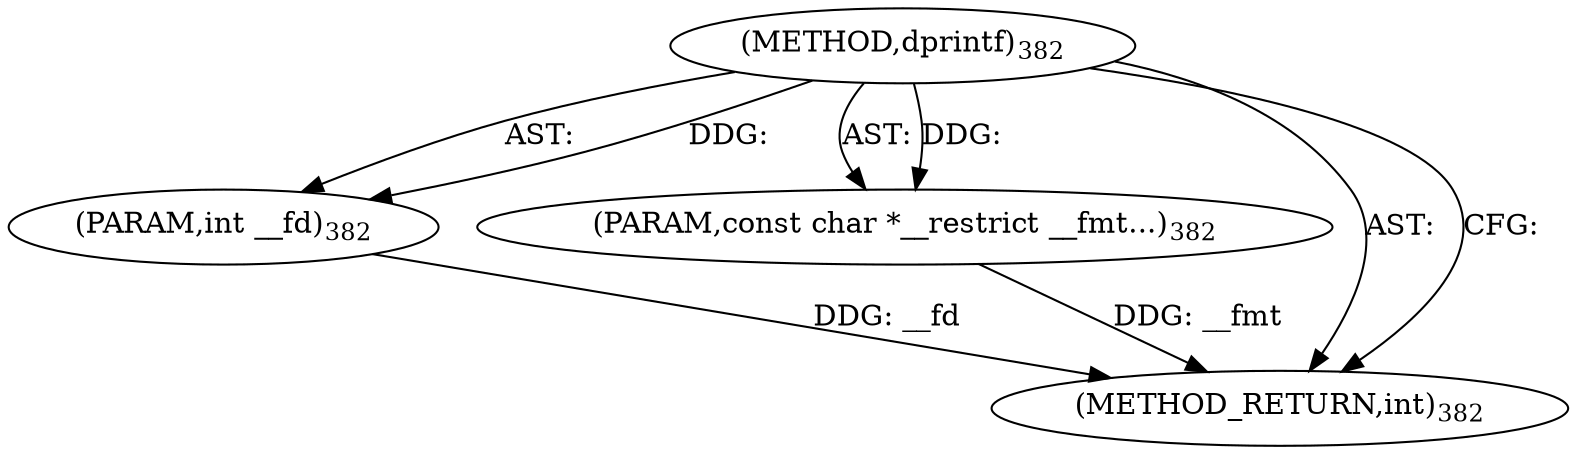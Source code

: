 digraph "dprintf" {  
"2562" [label = <(METHOD,dprintf)<SUB>382</SUB>> ]
"2563" [label = <(PARAM,int __fd)<SUB>382</SUB>> ]
"2564" [label = <(PARAM,const char *__restrict __fmt...)<SUB>382</SUB>> ]
"2565" [label = <(METHOD_RETURN,int)<SUB>382</SUB>> ]
  "2562" -> "2563"  [ label = "AST: "] 
  "2562" -> "2564"  [ label = "AST: "] 
  "2562" -> "2565"  [ label = "AST: "] 
  "2562" -> "2565"  [ label = "CFG: "] 
  "2563" -> "2565"  [ label = "DDG: __fd"] 
  "2564" -> "2565"  [ label = "DDG: __fmt"] 
  "2562" -> "2563"  [ label = "DDG: "] 
  "2562" -> "2564"  [ label = "DDG: "] 
}
